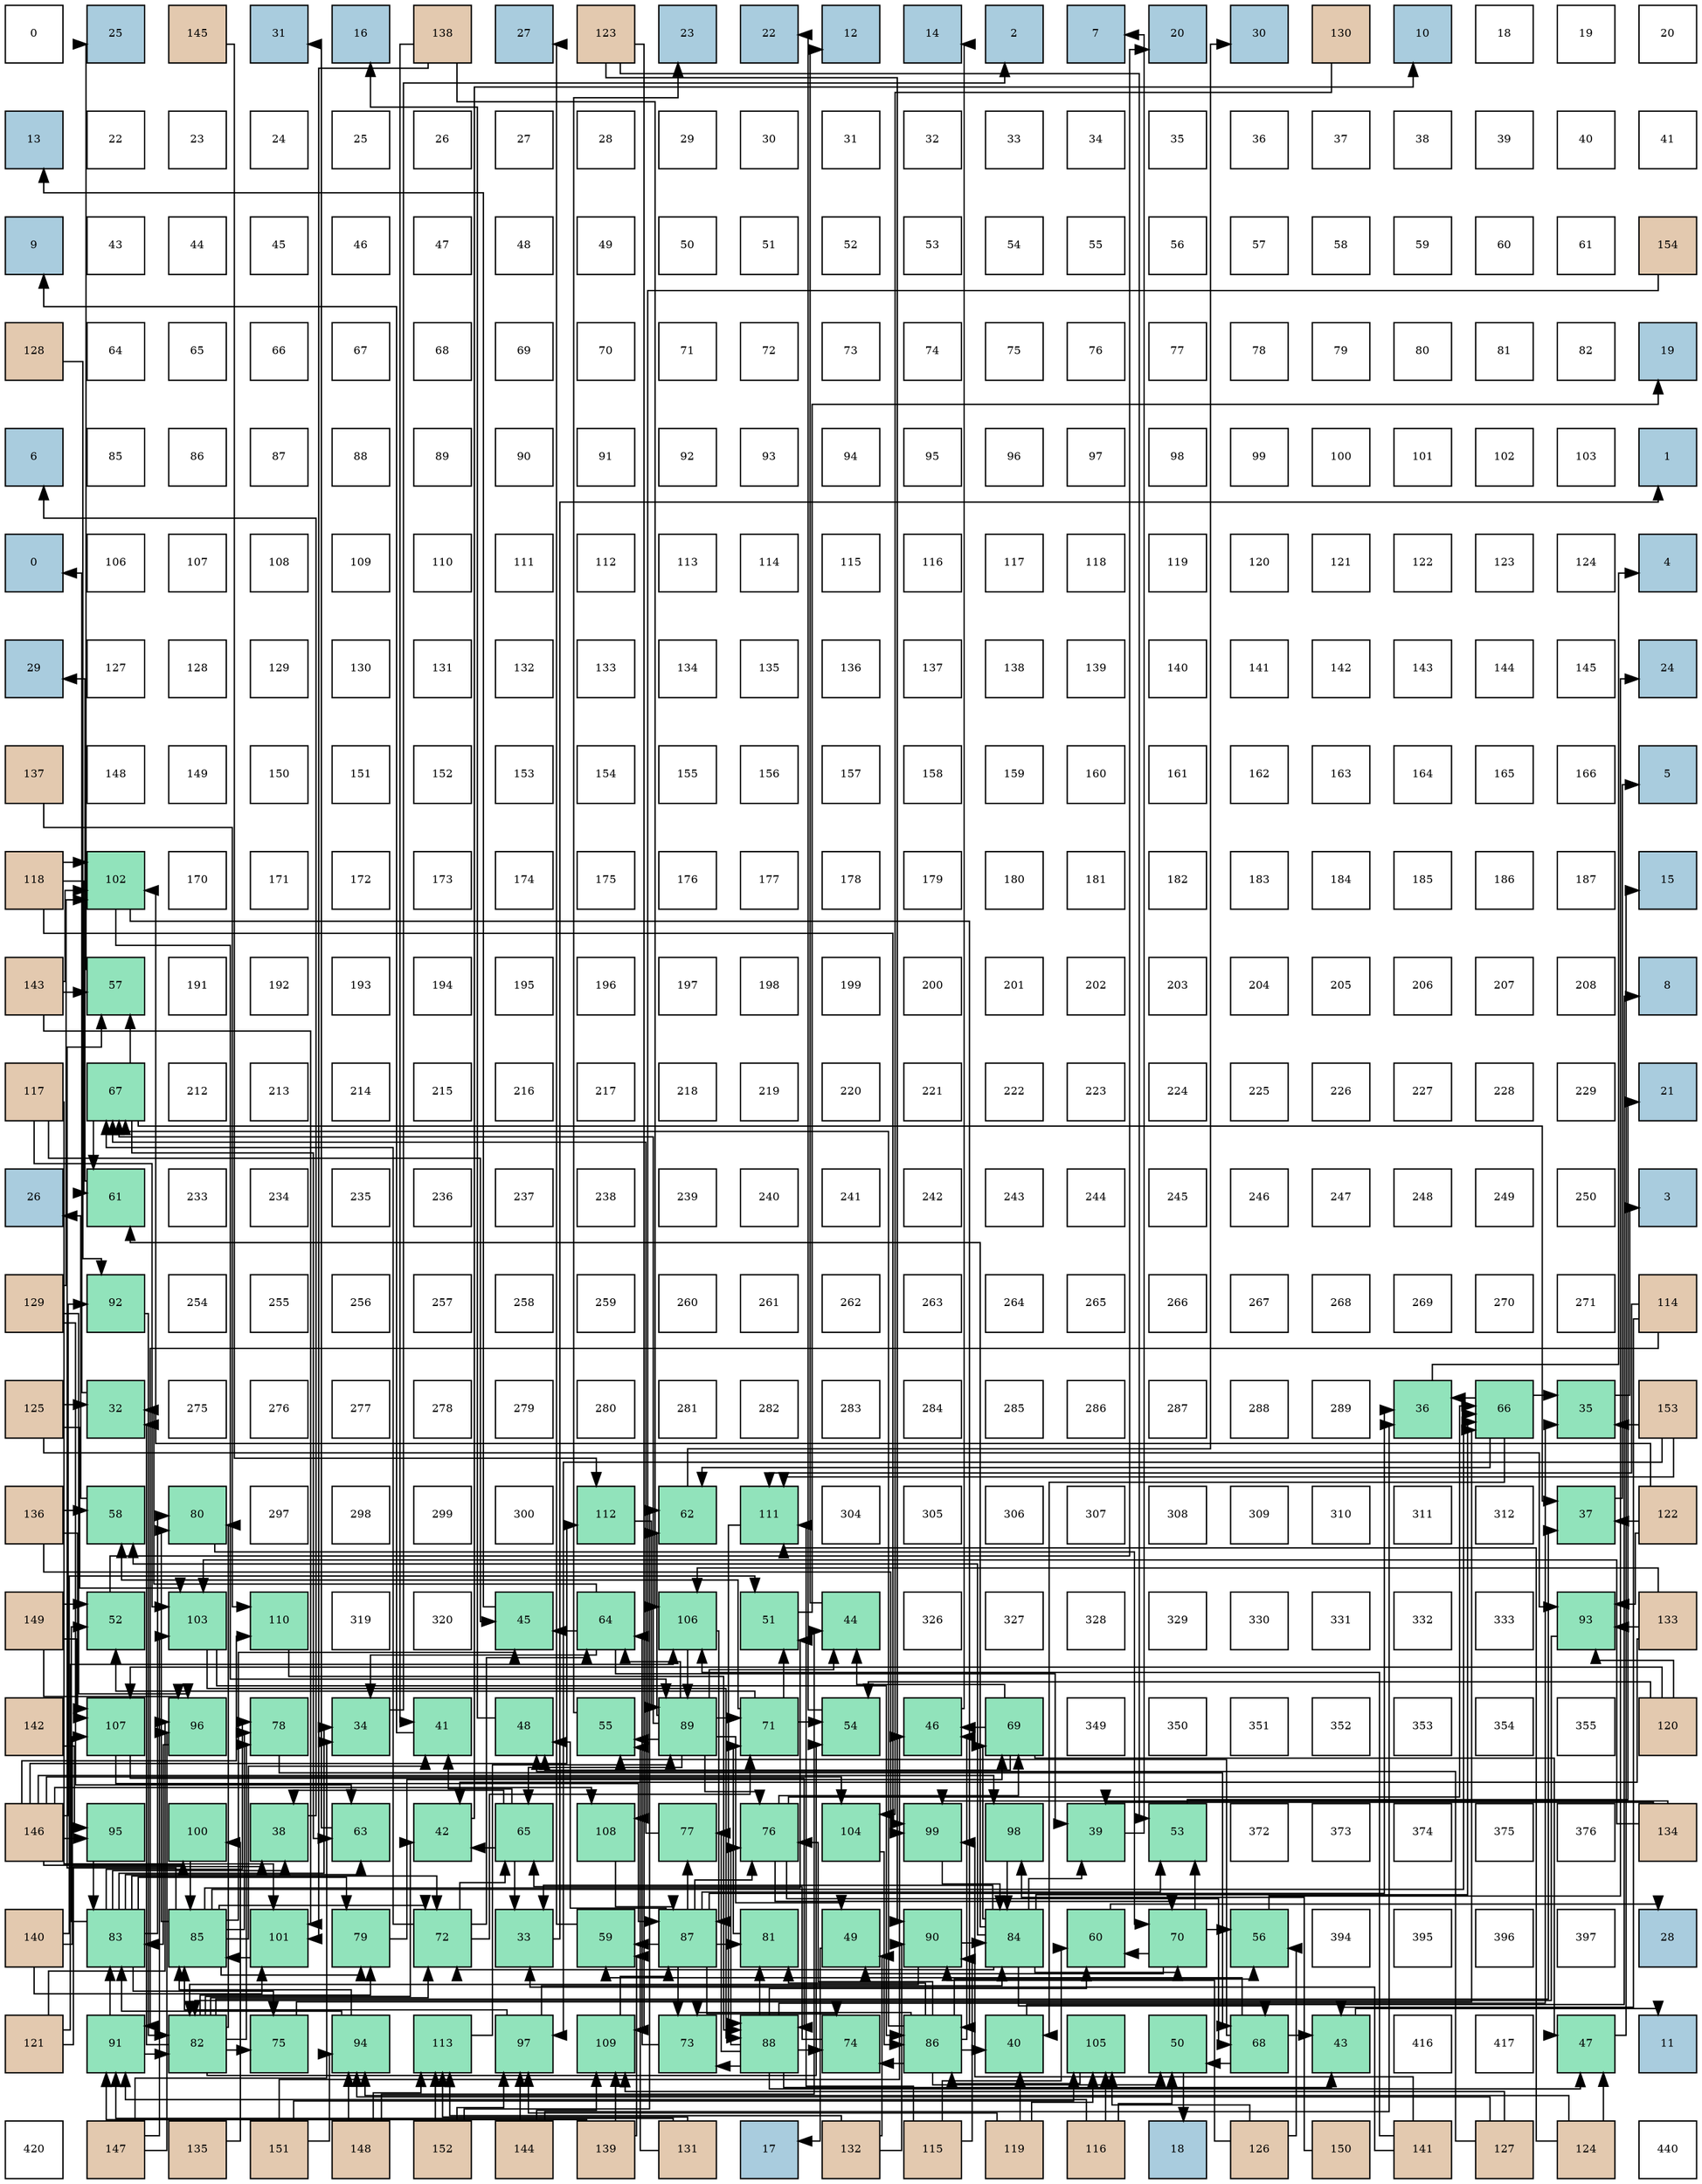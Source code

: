 digraph layout{
 rankdir=TB;
 splines=ortho;
 node [style=filled shape=square fixedsize=true width=0.6];
0[label="0", fontsize=8, fillcolor="#ffffff"];
1[label="25", fontsize=8, fillcolor="#a9ccde"];
2[label="145", fontsize=8, fillcolor="#e3c9af"];
3[label="31", fontsize=8, fillcolor="#a9ccde"];
4[label="16", fontsize=8, fillcolor="#a9ccde"];
5[label="138", fontsize=8, fillcolor="#e3c9af"];
6[label="27", fontsize=8, fillcolor="#a9ccde"];
7[label="123", fontsize=8, fillcolor="#e3c9af"];
8[label="23", fontsize=8, fillcolor="#a9ccde"];
9[label="22", fontsize=8, fillcolor="#a9ccde"];
10[label="12", fontsize=8, fillcolor="#a9ccde"];
11[label="14", fontsize=8, fillcolor="#a9ccde"];
12[label="2", fontsize=8, fillcolor="#a9ccde"];
13[label="7", fontsize=8, fillcolor="#a9ccde"];
14[label="20", fontsize=8, fillcolor="#a9ccde"];
15[label="30", fontsize=8, fillcolor="#a9ccde"];
16[label="130", fontsize=8, fillcolor="#e3c9af"];
17[label="10", fontsize=8, fillcolor="#a9ccde"];
18[label="18", fontsize=8, fillcolor="#ffffff"];
19[label="19", fontsize=8, fillcolor="#ffffff"];
20[label="20", fontsize=8, fillcolor="#ffffff"];
21[label="13", fontsize=8, fillcolor="#a9ccde"];
22[label="22", fontsize=8, fillcolor="#ffffff"];
23[label="23", fontsize=8, fillcolor="#ffffff"];
24[label="24", fontsize=8, fillcolor="#ffffff"];
25[label="25", fontsize=8, fillcolor="#ffffff"];
26[label="26", fontsize=8, fillcolor="#ffffff"];
27[label="27", fontsize=8, fillcolor="#ffffff"];
28[label="28", fontsize=8, fillcolor="#ffffff"];
29[label="29", fontsize=8, fillcolor="#ffffff"];
30[label="30", fontsize=8, fillcolor="#ffffff"];
31[label="31", fontsize=8, fillcolor="#ffffff"];
32[label="32", fontsize=8, fillcolor="#ffffff"];
33[label="33", fontsize=8, fillcolor="#ffffff"];
34[label="34", fontsize=8, fillcolor="#ffffff"];
35[label="35", fontsize=8, fillcolor="#ffffff"];
36[label="36", fontsize=8, fillcolor="#ffffff"];
37[label="37", fontsize=8, fillcolor="#ffffff"];
38[label="38", fontsize=8, fillcolor="#ffffff"];
39[label="39", fontsize=8, fillcolor="#ffffff"];
40[label="40", fontsize=8, fillcolor="#ffffff"];
41[label="41", fontsize=8, fillcolor="#ffffff"];
42[label="9", fontsize=8, fillcolor="#a9ccde"];
43[label="43", fontsize=8, fillcolor="#ffffff"];
44[label="44", fontsize=8, fillcolor="#ffffff"];
45[label="45", fontsize=8, fillcolor="#ffffff"];
46[label="46", fontsize=8, fillcolor="#ffffff"];
47[label="47", fontsize=8, fillcolor="#ffffff"];
48[label="48", fontsize=8, fillcolor="#ffffff"];
49[label="49", fontsize=8, fillcolor="#ffffff"];
50[label="50", fontsize=8, fillcolor="#ffffff"];
51[label="51", fontsize=8, fillcolor="#ffffff"];
52[label="52", fontsize=8, fillcolor="#ffffff"];
53[label="53", fontsize=8, fillcolor="#ffffff"];
54[label="54", fontsize=8, fillcolor="#ffffff"];
55[label="55", fontsize=8, fillcolor="#ffffff"];
56[label="56", fontsize=8, fillcolor="#ffffff"];
57[label="57", fontsize=8, fillcolor="#ffffff"];
58[label="58", fontsize=8, fillcolor="#ffffff"];
59[label="59", fontsize=8, fillcolor="#ffffff"];
60[label="60", fontsize=8, fillcolor="#ffffff"];
61[label="61", fontsize=8, fillcolor="#ffffff"];
62[label="154", fontsize=8, fillcolor="#e3c9af"];
63[label="128", fontsize=8, fillcolor="#e3c9af"];
64[label="64", fontsize=8, fillcolor="#ffffff"];
65[label="65", fontsize=8, fillcolor="#ffffff"];
66[label="66", fontsize=8, fillcolor="#ffffff"];
67[label="67", fontsize=8, fillcolor="#ffffff"];
68[label="68", fontsize=8, fillcolor="#ffffff"];
69[label="69", fontsize=8, fillcolor="#ffffff"];
70[label="70", fontsize=8, fillcolor="#ffffff"];
71[label="71", fontsize=8, fillcolor="#ffffff"];
72[label="72", fontsize=8, fillcolor="#ffffff"];
73[label="73", fontsize=8, fillcolor="#ffffff"];
74[label="74", fontsize=8, fillcolor="#ffffff"];
75[label="75", fontsize=8, fillcolor="#ffffff"];
76[label="76", fontsize=8, fillcolor="#ffffff"];
77[label="77", fontsize=8, fillcolor="#ffffff"];
78[label="78", fontsize=8, fillcolor="#ffffff"];
79[label="79", fontsize=8, fillcolor="#ffffff"];
80[label="80", fontsize=8, fillcolor="#ffffff"];
81[label="81", fontsize=8, fillcolor="#ffffff"];
82[label="82", fontsize=8, fillcolor="#ffffff"];
83[label="19", fontsize=8, fillcolor="#a9ccde"];
84[label="6", fontsize=8, fillcolor="#a9ccde"];
85[label="85", fontsize=8, fillcolor="#ffffff"];
86[label="86", fontsize=8, fillcolor="#ffffff"];
87[label="87", fontsize=8, fillcolor="#ffffff"];
88[label="88", fontsize=8, fillcolor="#ffffff"];
89[label="89", fontsize=8, fillcolor="#ffffff"];
90[label="90", fontsize=8, fillcolor="#ffffff"];
91[label="91", fontsize=8, fillcolor="#ffffff"];
92[label="92", fontsize=8, fillcolor="#ffffff"];
93[label="93", fontsize=8, fillcolor="#ffffff"];
94[label="94", fontsize=8, fillcolor="#ffffff"];
95[label="95", fontsize=8, fillcolor="#ffffff"];
96[label="96", fontsize=8, fillcolor="#ffffff"];
97[label="97", fontsize=8, fillcolor="#ffffff"];
98[label="98", fontsize=8, fillcolor="#ffffff"];
99[label="99", fontsize=8, fillcolor="#ffffff"];
100[label="100", fontsize=8, fillcolor="#ffffff"];
101[label="101", fontsize=8, fillcolor="#ffffff"];
102[label="102", fontsize=8, fillcolor="#ffffff"];
103[label="103", fontsize=8, fillcolor="#ffffff"];
104[label="1", fontsize=8, fillcolor="#a9ccde"];
105[label="0", fontsize=8, fillcolor="#a9ccde"];
106[label="106", fontsize=8, fillcolor="#ffffff"];
107[label="107", fontsize=8, fillcolor="#ffffff"];
108[label="108", fontsize=8, fillcolor="#ffffff"];
109[label="109", fontsize=8, fillcolor="#ffffff"];
110[label="110", fontsize=8, fillcolor="#ffffff"];
111[label="111", fontsize=8, fillcolor="#ffffff"];
112[label="112", fontsize=8, fillcolor="#ffffff"];
113[label="113", fontsize=8, fillcolor="#ffffff"];
114[label="114", fontsize=8, fillcolor="#ffffff"];
115[label="115", fontsize=8, fillcolor="#ffffff"];
116[label="116", fontsize=8, fillcolor="#ffffff"];
117[label="117", fontsize=8, fillcolor="#ffffff"];
118[label="118", fontsize=8, fillcolor="#ffffff"];
119[label="119", fontsize=8, fillcolor="#ffffff"];
120[label="120", fontsize=8, fillcolor="#ffffff"];
121[label="121", fontsize=8, fillcolor="#ffffff"];
122[label="122", fontsize=8, fillcolor="#ffffff"];
123[label="123", fontsize=8, fillcolor="#ffffff"];
124[label="124", fontsize=8, fillcolor="#ffffff"];
125[label="4", fontsize=8, fillcolor="#a9ccde"];
126[label="29", fontsize=8, fillcolor="#a9ccde"];
127[label="127", fontsize=8, fillcolor="#ffffff"];
128[label="128", fontsize=8, fillcolor="#ffffff"];
129[label="129", fontsize=8, fillcolor="#ffffff"];
130[label="130", fontsize=8, fillcolor="#ffffff"];
131[label="131", fontsize=8, fillcolor="#ffffff"];
132[label="132", fontsize=8, fillcolor="#ffffff"];
133[label="133", fontsize=8, fillcolor="#ffffff"];
134[label="134", fontsize=8, fillcolor="#ffffff"];
135[label="135", fontsize=8, fillcolor="#ffffff"];
136[label="136", fontsize=8, fillcolor="#ffffff"];
137[label="137", fontsize=8, fillcolor="#ffffff"];
138[label="138", fontsize=8, fillcolor="#ffffff"];
139[label="139", fontsize=8, fillcolor="#ffffff"];
140[label="140", fontsize=8, fillcolor="#ffffff"];
141[label="141", fontsize=8, fillcolor="#ffffff"];
142[label="142", fontsize=8, fillcolor="#ffffff"];
143[label="143", fontsize=8, fillcolor="#ffffff"];
144[label="144", fontsize=8, fillcolor="#ffffff"];
145[label="145", fontsize=8, fillcolor="#ffffff"];
146[label="24", fontsize=8, fillcolor="#a9ccde"];
147[label="137", fontsize=8, fillcolor="#e3c9af"];
148[label="148", fontsize=8, fillcolor="#ffffff"];
149[label="149", fontsize=8, fillcolor="#ffffff"];
150[label="150", fontsize=8, fillcolor="#ffffff"];
151[label="151", fontsize=8, fillcolor="#ffffff"];
152[label="152", fontsize=8, fillcolor="#ffffff"];
153[label="153", fontsize=8, fillcolor="#ffffff"];
154[label="154", fontsize=8, fillcolor="#ffffff"];
155[label="155", fontsize=8, fillcolor="#ffffff"];
156[label="156", fontsize=8, fillcolor="#ffffff"];
157[label="157", fontsize=8, fillcolor="#ffffff"];
158[label="158", fontsize=8, fillcolor="#ffffff"];
159[label="159", fontsize=8, fillcolor="#ffffff"];
160[label="160", fontsize=8, fillcolor="#ffffff"];
161[label="161", fontsize=8, fillcolor="#ffffff"];
162[label="162", fontsize=8, fillcolor="#ffffff"];
163[label="163", fontsize=8, fillcolor="#ffffff"];
164[label="164", fontsize=8, fillcolor="#ffffff"];
165[label="165", fontsize=8, fillcolor="#ffffff"];
166[label="166", fontsize=8, fillcolor="#ffffff"];
167[label="5", fontsize=8, fillcolor="#a9ccde"];
168[label="118", fontsize=8, fillcolor="#e3c9af"];
169[label="102", fontsize=8, fillcolor="#91e3bb"];
170[label="170", fontsize=8, fillcolor="#ffffff"];
171[label="171", fontsize=8, fillcolor="#ffffff"];
172[label="172", fontsize=8, fillcolor="#ffffff"];
173[label="173", fontsize=8, fillcolor="#ffffff"];
174[label="174", fontsize=8, fillcolor="#ffffff"];
175[label="175", fontsize=8, fillcolor="#ffffff"];
176[label="176", fontsize=8, fillcolor="#ffffff"];
177[label="177", fontsize=8, fillcolor="#ffffff"];
178[label="178", fontsize=8, fillcolor="#ffffff"];
179[label="179", fontsize=8, fillcolor="#ffffff"];
180[label="180", fontsize=8, fillcolor="#ffffff"];
181[label="181", fontsize=8, fillcolor="#ffffff"];
182[label="182", fontsize=8, fillcolor="#ffffff"];
183[label="183", fontsize=8, fillcolor="#ffffff"];
184[label="184", fontsize=8, fillcolor="#ffffff"];
185[label="185", fontsize=8, fillcolor="#ffffff"];
186[label="186", fontsize=8, fillcolor="#ffffff"];
187[label="187", fontsize=8, fillcolor="#ffffff"];
188[label="15", fontsize=8, fillcolor="#a9ccde"];
189[label="143", fontsize=8, fillcolor="#e3c9af"];
190[label="57", fontsize=8, fillcolor="#91e3bb"];
191[label="191", fontsize=8, fillcolor="#ffffff"];
192[label="192", fontsize=8, fillcolor="#ffffff"];
193[label="193", fontsize=8, fillcolor="#ffffff"];
194[label="194", fontsize=8, fillcolor="#ffffff"];
195[label="195", fontsize=8, fillcolor="#ffffff"];
196[label="196", fontsize=8, fillcolor="#ffffff"];
197[label="197", fontsize=8, fillcolor="#ffffff"];
198[label="198", fontsize=8, fillcolor="#ffffff"];
199[label="199", fontsize=8, fillcolor="#ffffff"];
200[label="200", fontsize=8, fillcolor="#ffffff"];
201[label="201", fontsize=8, fillcolor="#ffffff"];
202[label="202", fontsize=8, fillcolor="#ffffff"];
203[label="203", fontsize=8, fillcolor="#ffffff"];
204[label="204", fontsize=8, fillcolor="#ffffff"];
205[label="205", fontsize=8, fillcolor="#ffffff"];
206[label="206", fontsize=8, fillcolor="#ffffff"];
207[label="207", fontsize=8, fillcolor="#ffffff"];
208[label="208", fontsize=8, fillcolor="#ffffff"];
209[label="8", fontsize=8, fillcolor="#a9ccde"];
210[label="117", fontsize=8, fillcolor="#e3c9af"];
211[label="67", fontsize=8, fillcolor="#91e3bb"];
212[label="212", fontsize=8, fillcolor="#ffffff"];
213[label="213", fontsize=8, fillcolor="#ffffff"];
214[label="214", fontsize=8, fillcolor="#ffffff"];
215[label="215", fontsize=8, fillcolor="#ffffff"];
216[label="216", fontsize=8, fillcolor="#ffffff"];
217[label="217", fontsize=8, fillcolor="#ffffff"];
218[label="218", fontsize=8, fillcolor="#ffffff"];
219[label="219", fontsize=8, fillcolor="#ffffff"];
220[label="220", fontsize=8, fillcolor="#ffffff"];
221[label="221", fontsize=8, fillcolor="#ffffff"];
222[label="222", fontsize=8, fillcolor="#ffffff"];
223[label="223", fontsize=8, fillcolor="#ffffff"];
224[label="224", fontsize=8, fillcolor="#ffffff"];
225[label="225", fontsize=8, fillcolor="#ffffff"];
226[label="226", fontsize=8, fillcolor="#ffffff"];
227[label="227", fontsize=8, fillcolor="#ffffff"];
228[label="228", fontsize=8, fillcolor="#ffffff"];
229[label="229", fontsize=8, fillcolor="#ffffff"];
230[label="21", fontsize=8, fillcolor="#a9ccde"];
231[label="26", fontsize=8, fillcolor="#a9ccde"];
232[label="61", fontsize=8, fillcolor="#91e3bb"];
233[label="233", fontsize=8, fillcolor="#ffffff"];
234[label="234", fontsize=8, fillcolor="#ffffff"];
235[label="235", fontsize=8, fillcolor="#ffffff"];
236[label="236", fontsize=8, fillcolor="#ffffff"];
237[label="237", fontsize=8, fillcolor="#ffffff"];
238[label="238", fontsize=8, fillcolor="#ffffff"];
239[label="239", fontsize=8, fillcolor="#ffffff"];
240[label="240", fontsize=8, fillcolor="#ffffff"];
241[label="241", fontsize=8, fillcolor="#ffffff"];
242[label="242", fontsize=8, fillcolor="#ffffff"];
243[label="243", fontsize=8, fillcolor="#ffffff"];
244[label="244", fontsize=8, fillcolor="#ffffff"];
245[label="245", fontsize=8, fillcolor="#ffffff"];
246[label="246", fontsize=8, fillcolor="#ffffff"];
247[label="247", fontsize=8, fillcolor="#ffffff"];
248[label="248", fontsize=8, fillcolor="#ffffff"];
249[label="249", fontsize=8, fillcolor="#ffffff"];
250[label="250", fontsize=8, fillcolor="#ffffff"];
251[label="3", fontsize=8, fillcolor="#a9ccde"];
252[label="129", fontsize=8, fillcolor="#e3c9af"];
253[label="92", fontsize=8, fillcolor="#91e3bb"];
254[label="254", fontsize=8, fillcolor="#ffffff"];
255[label="255", fontsize=8, fillcolor="#ffffff"];
256[label="256", fontsize=8, fillcolor="#ffffff"];
257[label="257", fontsize=8, fillcolor="#ffffff"];
258[label="258", fontsize=8, fillcolor="#ffffff"];
259[label="259", fontsize=8, fillcolor="#ffffff"];
260[label="260", fontsize=8, fillcolor="#ffffff"];
261[label="261", fontsize=8, fillcolor="#ffffff"];
262[label="262", fontsize=8, fillcolor="#ffffff"];
263[label="263", fontsize=8, fillcolor="#ffffff"];
264[label="264", fontsize=8, fillcolor="#ffffff"];
265[label="265", fontsize=8, fillcolor="#ffffff"];
266[label="266", fontsize=8, fillcolor="#ffffff"];
267[label="267", fontsize=8, fillcolor="#ffffff"];
268[label="268", fontsize=8, fillcolor="#ffffff"];
269[label="269", fontsize=8, fillcolor="#ffffff"];
270[label="270", fontsize=8, fillcolor="#ffffff"];
271[label="271", fontsize=8, fillcolor="#ffffff"];
272[label="114", fontsize=8, fillcolor="#e3c9af"];
273[label="125", fontsize=8, fillcolor="#e3c9af"];
274[label="32", fontsize=8, fillcolor="#91e3bb"];
275[label="275", fontsize=8, fillcolor="#ffffff"];
276[label="276", fontsize=8, fillcolor="#ffffff"];
277[label="277", fontsize=8, fillcolor="#ffffff"];
278[label="278", fontsize=8, fillcolor="#ffffff"];
279[label="279", fontsize=8, fillcolor="#ffffff"];
280[label="280", fontsize=8, fillcolor="#ffffff"];
281[label="281", fontsize=8, fillcolor="#ffffff"];
282[label="282", fontsize=8, fillcolor="#ffffff"];
283[label="283", fontsize=8, fillcolor="#ffffff"];
284[label="284", fontsize=8, fillcolor="#ffffff"];
285[label="285", fontsize=8, fillcolor="#ffffff"];
286[label="286", fontsize=8, fillcolor="#ffffff"];
287[label="287", fontsize=8, fillcolor="#ffffff"];
288[label="288", fontsize=8, fillcolor="#ffffff"];
289[label="289", fontsize=8, fillcolor="#ffffff"];
290[label="36", fontsize=8, fillcolor="#91e3bb"];
291[label="66", fontsize=8, fillcolor="#91e3bb"];
292[label="35", fontsize=8, fillcolor="#91e3bb"];
293[label="153", fontsize=8, fillcolor="#e3c9af"];
294[label="136", fontsize=8, fillcolor="#e3c9af"];
295[label="58", fontsize=8, fillcolor="#91e3bb"];
296[label="80", fontsize=8, fillcolor="#91e3bb"];
297[label="297", fontsize=8, fillcolor="#ffffff"];
298[label="298", fontsize=8, fillcolor="#ffffff"];
299[label="299", fontsize=8, fillcolor="#ffffff"];
300[label="300", fontsize=8, fillcolor="#ffffff"];
301[label="112", fontsize=8, fillcolor="#91e3bb"];
302[label="62", fontsize=8, fillcolor="#91e3bb"];
303[label="111", fontsize=8, fillcolor="#91e3bb"];
304[label="304", fontsize=8, fillcolor="#ffffff"];
305[label="305", fontsize=8, fillcolor="#ffffff"];
306[label="306", fontsize=8, fillcolor="#ffffff"];
307[label="307", fontsize=8, fillcolor="#ffffff"];
308[label="308", fontsize=8, fillcolor="#ffffff"];
309[label="309", fontsize=8, fillcolor="#ffffff"];
310[label="310", fontsize=8, fillcolor="#ffffff"];
311[label="311", fontsize=8, fillcolor="#ffffff"];
312[label="312", fontsize=8, fillcolor="#ffffff"];
313[label="37", fontsize=8, fillcolor="#91e3bb"];
314[label="122", fontsize=8, fillcolor="#e3c9af"];
315[label="149", fontsize=8, fillcolor="#e3c9af"];
316[label="52", fontsize=8, fillcolor="#91e3bb"];
317[label="103", fontsize=8, fillcolor="#91e3bb"];
318[label="110", fontsize=8, fillcolor="#91e3bb"];
319[label="319", fontsize=8, fillcolor="#ffffff"];
320[label="320", fontsize=8, fillcolor="#ffffff"];
321[label="45", fontsize=8, fillcolor="#91e3bb"];
322[label="64", fontsize=8, fillcolor="#91e3bb"];
323[label="106", fontsize=8, fillcolor="#91e3bb"];
324[label="51", fontsize=8, fillcolor="#91e3bb"];
325[label="44", fontsize=8, fillcolor="#91e3bb"];
326[label="326", fontsize=8, fillcolor="#ffffff"];
327[label="327", fontsize=8, fillcolor="#ffffff"];
328[label="328", fontsize=8, fillcolor="#ffffff"];
329[label="329", fontsize=8, fillcolor="#ffffff"];
330[label="330", fontsize=8, fillcolor="#ffffff"];
331[label="331", fontsize=8, fillcolor="#ffffff"];
332[label="332", fontsize=8, fillcolor="#ffffff"];
333[label="333", fontsize=8, fillcolor="#ffffff"];
334[label="93", fontsize=8, fillcolor="#91e3bb"];
335[label="133", fontsize=8, fillcolor="#e3c9af"];
336[label="142", fontsize=8, fillcolor="#e3c9af"];
337[label="107", fontsize=8, fillcolor="#91e3bb"];
338[label="96", fontsize=8, fillcolor="#91e3bb"];
339[label="78", fontsize=8, fillcolor="#91e3bb"];
340[label="34", fontsize=8, fillcolor="#91e3bb"];
341[label="41", fontsize=8, fillcolor="#91e3bb"];
342[label="48", fontsize=8, fillcolor="#91e3bb"];
343[label="55", fontsize=8, fillcolor="#91e3bb"];
344[label="89", fontsize=8, fillcolor="#91e3bb"];
345[label="71", fontsize=8, fillcolor="#91e3bb"];
346[label="54", fontsize=8, fillcolor="#91e3bb"];
347[label="46", fontsize=8, fillcolor="#91e3bb"];
348[label="69", fontsize=8, fillcolor="#91e3bb"];
349[label="349", fontsize=8, fillcolor="#ffffff"];
350[label="350", fontsize=8, fillcolor="#ffffff"];
351[label="351", fontsize=8, fillcolor="#ffffff"];
352[label="352", fontsize=8, fillcolor="#ffffff"];
353[label="353", fontsize=8, fillcolor="#ffffff"];
354[label="354", fontsize=8, fillcolor="#ffffff"];
355[label="355", fontsize=8, fillcolor="#ffffff"];
356[label="120", fontsize=8, fillcolor="#e3c9af"];
357[label="146", fontsize=8, fillcolor="#e3c9af"];
358[label="95", fontsize=8, fillcolor="#91e3bb"];
359[label="100", fontsize=8, fillcolor="#91e3bb"];
360[label="38", fontsize=8, fillcolor="#91e3bb"];
361[label="63", fontsize=8, fillcolor="#91e3bb"];
362[label="42", fontsize=8, fillcolor="#91e3bb"];
363[label="65", fontsize=8, fillcolor="#91e3bb"];
364[label="108", fontsize=8, fillcolor="#91e3bb"];
365[label="77", fontsize=8, fillcolor="#91e3bb"];
366[label="76", fontsize=8, fillcolor="#91e3bb"];
367[label="104", fontsize=8, fillcolor="#91e3bb"];
368[label="99", fontsize=8, fillcolor="#91e3bb"];
369[label="98", fontsize=8, fillcolor="#91e3bb"];
370[label="39", fontsize=8, fillcolor="#91e3bb"];
371[label="53", fontsize=8, fillcolor="#91e3bb"];
372[label="372", fontsize=8, fillcolor="#ffffff"];
373[label="373", fontsize=8, fillcolor="#ffffff"];
374[label="374", fontsize=8, fillcolor="#ffffff"];
375[label="375", fontsize=8, fillcolor="#ffffff"];
376[label="376", fontsize=8, fillcolor="#ffffff"];
377[label="134", fontsize=8, fillcolor="#e3c9af"];
378[label="140", fontsize=8, fillcolor="#e3c9af"];
379[label="83", fontsize=8, fillcolor="#91e3bb"];
380[label="85", fontsize=8, fillcolor="#91e3bb"];
381[label="101", fontsize=8, fillcolor="#91e3bb"];
382[label="79", fontsize=8, fillcolor="#91e3bb"];
383[label="72", fontsize=8, fillcolor="#91e3bb"];
384[label="33", fontsize=8, fillcolor="#91e3bb"];
385[label="59", fontsize=8, fillcolor="#91e3bb"];
386[label="87", fontsize=8, fillcolor="#91e3bb"];
387[label="81", fontsize=8, fillcolor="#91e3bb"];
388[label="49", fontsize=8, fillcolor="#91e3bb"];
389[label="90", fontsize=8, fillcolor="#91e3bb"];
390[label="84", fontsize=8, fillcolor="#91e3bb"];
391[label="60", fontsize=8, fillcolor="#91e3bb"];
392[label="70", fontsize=8, fillcolor="#91e3bb"];
393[label="56", fontsize=8, fillcolor="#91e3bb"];
394[label="394", fontsize=8, fillcolor="#ffffff"];
395[label="395", fontsize=8, fillcolor="#ffffff"];
396[label="396", fontsize=8, fillcolor="#ffffff"];
397[label="397", fontsize=8, fillcolor="#ffffff"];
398[label="28", fontsize=8, fillcolor="#a9ccde"];
399[label="121", fontsize=8, fillcolor="#e3c9af"];
400[label="91", fontsize=8, fillcolor="#91e3bb"];
401[label="82", fontsize=8, fillcolor="#91e3bb"];
402[label="75", fontsize=8, fillcolor="#91e3bb"];
403[label="94", fontsize=8, fillcolor="#91e3bb"];
404[label="113", fontsize=8, fillcolor="#91e3bb"];
405[label="97", fontsize=8, fillcolor="#91e3bb"];
406[label="109", fontsize=8, fillcolor="#91e3bb"];
407[label="73", fontsize=8, fillcolor="#91e3bb"];
408[label="88", fontsize=8, fillcolor="#91e3bb"];
409[label="74", fontsize=8, fillcolor="#91e3bb"];
410[label="86", fontsize=8, fillcolor="#91e3bb"];
411[label="40", fontsize=8, fillcolor="#91e3bb"];
412[label="105", fontsize=8, fillcolor="#91e3bb"];
413[label="50", fontsize=8, fillcolor="#91e3bb"];
414[label="68", fontsize=8, fillcolor="#91e3bb"];
415[label="43", fontsize=8, fillcolor="#91e3bb"];
416[label="416", fontsize=8, fillcolor="#ffffff"];
417[label="417", fontsize=8, fillcolor="#ffffff"];
418[label="47", fontsize=8, fillcolor="#91e3bb"];
419[label="11", fontsize=8, fillcolor="#a9ccde"];
420[label="420", fontsize=8, fillcolor="#ffffff"];
421[label="147", fontsize=8, fillcolor="#e3c9af"];
422[label="135", fontsize=8, fillcolor="#e3c9af"];
423[label="151", fontsize=8, fillcolor="#e3c9af"];
424[label="148", fontsize=8, fillcolor="#e3c9af"];
425[label="152", fontsize=8, fillcolor="#e3c9af"];
426[label="144", fontsize=8, fillcolor="#e3c9af"];
427[label="139", fontsize=8, fillcolor="#e3c9af"];
428[label="131", fontsize=8, fillcolor="#e3c9af"];
429[label="17", fontsize=8, fillcolor="#a9ccde"];
430[label="132", fontsize=8, fillcolor="#e3c9af"];
431[label="115", fontsize=8, fillcolor="#e3c9af"];
432[label="119", fontsize=8, fillcolor="#e3c9af"];
433[label="116", fontsize=8, fillcolor="#e3c9af"];
434[label="18", fontsize=8, fillcolor="#a9ccde"];
435[label="126", fontsize=8, fillcolor="#e3c9af"];
436[label="150", fontsize=8, fillcolor="#e3c9af"];
437[label="141", fontsize=8, fillcolor="#e3c9af"];
438[label="127", fontsize=8, fillcolor="#e3c9af"];
439[label="124", fontsize=8, fillcolor="#e3c9af"];
440[label="440", fontsize=8, fillcolor="#ffffff"];
edge [constraint=false, style=vis];274 -> 105;
384 -> 104;
340 -> 12;
292 -> 251;
290 -> 125;
313 -> 167;
360 -> 84;
370 -> 13;
411 -> 209;
341 -> 42;
362 -> 17;
415 -> 419;
325 -> 10;
321 -> 21;
347 -> 11;
418 -> 188;
342 -> 4;
388 -> 429;
413 -> 434;
324 -> 83;
316 -> 14;
371 -> 230;
346 -> 9;
343 -> 8;
393 -> 146;
190 -> 1;
295 -> 231;
385 -> 6;
391 -> 398;
232 -> 126;
302 -> 15;
361 -> 3;
322 -> 274;
322 -> 340;
322 -> 370;
322 -> 321;
363 -> 384;
363 -> 360;
363 -> 341;
363 -> 362;
291 -> 292;
291 -> 290;
291 -> 411;
291 -> 302;
211 -> 313;
211 -> 190;
211 -> 232;
211 -> 361;
414 -> 415;
414 -> 413;
414 -> 343;
414 -> 385;
348 -> 325;
348 -> 347;
348 -> 418;
348 -> 342;
392 -> 388;
392 -> 371;
392 -> 393;
392 -> 391;
345 -> 324;
345 -> 316;
345 -> 346;
345 -> 295;
383 -> 322;
383 -> 363;
383 -> 211;
383 -> 345;
407 -> 322;
409 -> 363;
402 -> 291;
366 -> 291;
366 -> 414;
366 -> 348;
366 -> 392;
365 -> 211;
339 -> 414;
382 -> 348;
296 -> 392;
387 -> 345;
401 -> 274;
401 -> 313;
401 -> 362;
401 -> 346;
401 -> 383;
401 -> 402;
401 -> 339;
401 -> 382;
401 -> 296;
379 -> 340;
379 -> 360;
379 -> 316;
379 -> 361;
379 -> 383;
379 -> 402;
379 -> 339;
379 -> 382;
379 -> 296;
390 -> 384;
390 -> 370;
390 -> 295;
390 -> 232;
390 -> 291;
390 -> 414;
390 -> 348;
390 -> 392;
390 -> 383;
380 -> 341;
380 -> 321;
380 -> 324;
380 -> 190;
380 -> 291;
380 -> 383;
380 -> 339;
380 -> 382;
380 -> 296;
410 -> 411;
410 -> 347;
410 -> 413;
410 -> 393;
410 -> 211;
410 -> 407;
410 -> 409;
410 -> 366;
410 -> 387;
386 -> 290;
386 -> 342;
386 -> 371;
386 -> 385;
386 -> 407;
386 -> 409;
386 -> 366;
386 -> 365;
386 -> 387;
408 -> 292;
408 -> 415;
408 -> 418;
408 -> 391;
408 -> 407;
408 -> 409;
408 -> 366;
408 -> 365;
408 -> 387;
344 -> 325;
344 -> 388;
344 -> 343;
344 -> 302;
344 -> 322;
344 -> 363;
344 -> 211;
344 -> 345;
344 -> 366;
389 -> 401;
389 -> 390;
400 -> 401;
400 -> 379;
253 -> 401;
334 -> 401;
403 -> 379;
403 -> 380;
358 -> 379;
338 -> 379;
405 -> 390;
405 -> 380;
369 -> 390;
368 -> 390;
359 -> 380;
381 -> 380;
169 -> 410;
169 -> 344;
317 -> 410;
317 -> 408;
367 -> 410;
412 -> 410;
323 -> 386;
323 -> 344;
337 -> 386;
337 -> 408;
364 -> 386;
406 -> 386;
318 -> 408;
303 -> 408;
301 -> 344;
404 -> 344;
272 -> 415;
272 -> 400;
272 -> 303;
431 -> 391;
431 -> 389;
431 -> 303;
433 -> 413;
433 -> 400;
433 -> 412;
210 -> 321;
210 -> 381;
210 -> 317;
168 -> 232;
168 -> 368;
168 -> 169;
432 -> 411;
432 -> 405;
432 -> 412;
356 -> 346;
356 -> 334;
356 -> 337;
399 -> 360;
399 -> 338;
399 -> 323;
314 -> 313;
314 -> 334;
314 -> 169;
7 -> 371;
7 -> 389;
7 -> 406;
439 -> 418;
439 -> 403;
439 -> 303;
273 -> 274;
273 -> 334;
273 -> 317;
435 -> 393;
435 -> 389;
435 -> 412;
438 -> 342;
438 -> 403;
438 -> 406;
63 -> 253;
252 -> 361;
252 -> 338;
252 -> 169;
16 -> 367;
428 -> 343;
428 -> 400;
428 -> 404;
430 -> 388;
430 -> 389;
430 -> 404;
335 -> 362;
335 -> 334;
335 -> 323;
377 -> 370;
377 -> 368;
377 -> 317;
422 -> 359;
294 -> 295;
294 -> 368;
294 -> 337;
147 -> 318;
5 -> 341;
5 -> 381;
5 -> 323;
427 -> 385;
427 -> 400;
427 -> 406;
378 -> 324;
378 -> 381;
378 -> 337;
437 -> 384;
437 -> 368;
437 -> 323;
336 -> 358;
189 -> 190;
189 -> 381;
189 -> 169;
426 -> 290;
426 -> 405;
426 -> 406;
2 -> 301;
357 -> 253;
357 -> 358;
357 -> 369;
357 -> 359;
357 -> 367;
357 -> 364;
357 -> 318;
357 -> 301;
421 -> 340;
421 -> 338;
421 -> 317;
424 -> 325;
424 -> 403;
424 -> 404;
315 -> 316;
315 -> 338;
315 -> 337;
436 -> 369;
423 -> 347;
423 -> 403;
423 -> 412;
425 -> 302;
425 -> 405;
425 -> 404;
293 -> 292;
293 -> 405;
293 -> 303;
62 -> 364;
edge [constraint=true, style=invis];
0 -> 21 -> 42 -> 63 -> 84 -> 105 -> 126 -> 147 -> 168 -> 189 -> 210 -> 231 -> 252 -> 273 -> 294 -> 315 -> 336 -> 357 -> 378 -> 399 -> 420;
1 -> 22 -> 43 -> 64 -> 85 -> 106 -> 127 -> 148 -> 169 -> 190 -> 211 -> 232 -> 253 -> 274 -> 295 -> 316 -> 337 -> 358 -> 379 -> 400 -> 421;
2 -> 23 -> 44 -> 65 -> 86 -> 107 -> 128 -> 149 -> 170 -> 191 -> 212 -> 233 -> 254 -> 275 -> 296 -> 317 -> 338 -> 359 -> 380 -> 401 -> 422;
3 -> 24 -> 45 -> 66 -> 87 -> 108 -> 129 -> 150 -> 171 -> 192 -> 213 -> 234 -> 255 -> 276 -> 297 -> 318 -> 339 -> 360 -> 381 -> 402 -> 423;
4 -> 25 -> 46 -> 67 -> 88 -> 109 -> 130 -> 151 -> 172 -> 193 -> 214 -> 235 -> 256 -> 277 -> 298 -> 319 -> 340 -> 361 -> 382 -> 403 -> 424;
5 -> 26 -> 47 -> 68 -> 89 -> 110 -> 131 -> 152 -> 173 -> 194 -> 215 -> 236 -> 257 -> 278 -> 299 -> 320 -> 341 -> 362 -> 383 -> 404 -> 425;
6 -> 27 -> 48 -> 69 -> 90 -> 111 -> 132 -> 153 -> 174 -> 195 -> 216 -> 237 -> 258 -> 279 -> 300 -> 321 -> 342 -> 363 -> 384 -> 405 -> 426;
7 -> 28 -> 49 -> 70 -> 91 -> 112 -> 133 -> 154 -> 175 -> 196 -> 217 -> 238 -> 259 -> 280 -> 301 -> 322 -> 343 -> 364 -> 385 -> 406 -> 427;
8 -> 29 -> 50 -> 71 -> 92 -> 113 -> 134 -> 155 -> 176 -> 197 -> 218 -> 239 -> 260 -> 281 -> 302 -> 323 -> 344 -> 365 -> 386 -> 407 -> 428;
9 -> 30 -> 51 -> 72 -> 93 -> 114 -> 135 -> 156 -> 177 -> 198 -> 219 -> 240 -> 261 -> 282 -> 303 -> 324 -> 345 -> 366 -> 387 -> 408 -> 429;
10 -> 31 -> 52 -> 73 -> 94 -> 115 -> 136 -> 157 -> 178 -> 199 -> 220 -> 241 -> 262 -> 283 -> 304 -> 325 -> 346 -> 367 -> 388 -> 409 -> 430;
11 -> 32 -> 53 -> 74 -> 95 -> 116 -> 137 -> 158 -> 179 -> 200 -> 221 -> 242 -> 263 -> 284 -> 305 -> 326 -> 347 -> 368 -> 389 -> 410 -> 431;
12 -> 33 -> 54 -> 75 -> 96 -> 117 -> 138 -> 159 -> 180 -> 201 -> 222 -> 243 -> 264 -> 285 -> 306 -> 327 -> 348 -> 369 -> 390 -> 411 -> 432;
13 -> 34 -> 55 -> 76 -> 97 -> 118 -> 139 -> 160 -> 181 -> 202 -> 223 -> 244 -> 265 -> 286 -> 307 -> 328 -> 349 -> 370 -> 391 -> 412 -> 433;
14 -> 35 -> 56 -> 77 -> 98 -> 119 -> 140 -> 161 -> 182 -> 203 -> 224 -> 245 -> 266 -> 287 -> 308 -> 329 -> 350 -> 371 -> 392 -> 413 -> 434;
15 -> 36 -> 57 -> 78 -> 99 -> 120 -> 141 -> 162 -> 183 -> 204 -> 225 -> 246 -> 267 -> 288 -> 309 -> 330 -> 351 -> 372 -> 393 -> 414 -> 435;
16 -> 37 -> 58 -> 79 -> 100 -> 121 -> 142 -> 163 -> 184 -> 205 -> 226 -> 247 -> 268 -> 289 -> 310 -> 331 -> 352 -> 373 -> 394 -> 415 -> 436;
17 -> 38 -> 59 -> 80 -> 101 -> 122 -> 143 -> 164 -> 185 -> 206 -> 227 -> 248 -> 269 -> 290 -> 311 -> 332 -> 353 -> 374 -> 395 -> 416 -> 437;
18 -> 39 -> 60 -> 81 -> 102 -> 123 -> 144 -> 165 -> 186 -> 207 -> 228 -> 249 -> 270 -> 291 -> 312 -> 333 -> 354 -> 375 -> 396 -> 417 -> 438;
19 -> 40 -> 61 -> 82 -> 103 -> 124 -> 145 -> 166 -> 187 -> 208 -> 229 -> 250 -> 271 -> 292 -> 313 -> 334 -> 355 -> 376 -> 397 -> 418 -> 439;
20 -> 41 -> 62 -> 83 -> 104 -> 125 -> 146 -> 167 -> 188 -> 209 -> 230 -> 251 -> 272 -> 293 -> 314 -> 335 -> 356 -> 377 -> 398 -> 419 -> 440;
rank = same {0 -> 1 -> 2 -> 3 -> 4 -> 5 -> 6 -> 7 -> 8 -> 9 -> 10 -> 11 -> 12 -> 13 -> 14 -> 15 -> 16 -> 17 -> 18 -> 19 -> 20};
rank = same {21 -> 22 -> 23 -> 24 -> 25 -> 26 -> 27 -> 28 -> 29 -> 30 -> 31 -> 32 -> 33 -> 34 -> 35 -> 36 -> 37 -> 38 -> 39 -> 40 -> 41};
rank = same {42 -> 43 -> 44 -> 45 -> 46 -> 47 -> 48 -> 49 -> 50 -> 51 -> 52 -> 53 -> 54 -> 55 -> 56 -> 57 -> 58 -> 59 -> 60 -> 61 -> 62};
rank = same {63 -> 64 -> 65 -> 66 -> 67 -> 68 -> 69 -> 70 -> 71 -> 72 -> 73 -> 74 -> 75 -> 76 -> 77 -> 78 -> 79 -> 80 -> 81 -> 82 -> 83};
rank = same {84 -> 85 -> 86 -> 87 -> 88 -> 89 -> 90 -> 91 -> 92 -> 93 -> 94 -> 95 -> 96 -> 97 -> 98 -> 99 -> 100 -> 101 -> 102 -> 103 -> 104};
rank = same {105 -> 106 -> 107 -> 108 -> 109 -> 110 -> 111 -> 112 -> 113 -> 114 -> 115 -> 116 -> 117 -> 118 -> 119 -> 120 -> 121 -> 122 -> 123 -> 124 -> 125};
rank = same {126 -> 127 -> 128 -> 129 -> 130 -> 131 -> 132 -> 133 -> 134 -> 135 -> 136 -> 137 -> 138 -> 139 -> 140 -> 141 -> 142 -> 143 -> 144 -> 145 -> 146};
rank = same {147 -> 148 -> 149 -> 150 -> 151 -> 152 -> 153 -> 154 -> 155 -> 156 -> 157 -> 158 -> 159 -> 160 -> 161 -> 162 -> 163 -> 164 -> 165 -> 166 -> 167};
rank = same {168 -> 169 -> 170 -> 171 -> 172 -> 173 -> 174 -> 175 -> 176 -> 177 -> 178 -> 179 -> 180 -> 181 -> 182 -> 183 -> 184 -> 185 -> 186 -> 187 -> 188};
rank = same {189 -> 190 -> 191 -> 192 -> 193 -> 194 -> 195 -> 196 -> 197 -> 198 -> 199 -> 200 -> 201 -> 202 -> 203 -> 204 -> 205 -> 206 -> 207 -> 208 -> 209};
rank = same {210 -> 211 -> 212 -> 213 -> 214 -> 215 -> 216 -> 217 -> 218 -> 219 -> 220 -> 221 -> 222 -> 223 -> 224 -> 225 -> 226 -> 227 -> 228 -> 229 -> 230};
rank = same {231 -> 232 -> 233 -> 234 -> 235 -> 236 -> 237 -> 238 -> 239 -> 240 -> 241 -> 242 -> 243 -> 244 -> 245 -> 246 -> 247 -> 248 -> 249 -> 250 -> 251};
rank = same {252 -> 253 -> 254 -> 255 -> 256 -> 257 -> 258 -> 259 -> 260 -> 261 -> 262 -> 263 -> 264 -> 265 -> 266 -> 267 -> 268 -> 269 -> 270 -> 271 -> 272};
rank = same {273 -> 274 -> 275 -> 276 -> 277 -> 278 -> 279 -> 280 -> 281 -> 282 -> 283 -> 284 -> 285 -> 286 -> 287 -> 288 -> 289 -> 290 -> 291 -> 292 -> 293};
rank = same {294 -> 295 -> 296 -> 297 -> 298 -> 299 -> 300 -> 301 -> 302 -> 303 -> 304 -> 305 -> 306 -> 307 -> 308 -> 309 -> 310 -> 311 -> 312 -> 313 -> 314};
rank = same {315 -> 316 -> 317 -> 318 -> 319 -> 320 -> 321 -> 322 -> 323 -> 324 -> 325 -> 326 -> 327 -> 328 -> 329 -> 330 -> 331 -> 332 -> 333 -> 334 -> 335};
rank = same {336 -> 337 -> 338 -> 339 -> 340 -> 341 -> 342 -> 343 -> 344 -> 345 -> 346 -> 347 -> 348 -> 349 -> 350 -> 351 -> 352 -> 353 -> 354 -> 355 -> 356};
rank = same {357 -> 358 -> 359 -> 360 -> 361 -> 362 -> 363 -> 364 -> 365 -> 366 -> 367 -> 368 -> 369 -> 370 -> 371 -> 372 -> 373 -> 374 -> 375 -> 376 -> 377};
rank = same {378 -> 379 -> 380 -> 381 -> 382 -> 383 -> 384 -> 385 -> 386 -> 387 -> 388 -> 389 -> 390 -> 391 -> 392 -> 393 -> 394 -> 395 -> 396 -> 397 -> 398};
rank = same {399 -> 400 -> 401 -> 402 -> 403 -> 404 -> 405 -> 406 -> 407 -> 408 -> 409 -> 410 -> 411 -> 412 -> 413 -> 414 -> 415 -> 416 -> 417 -> 418 -> 419};
rank = same {420 -> 421 -> 422 -> 423 -> 424 -> 425 -> 426 -> 427 -> 428 -> 429 -> 430 -> 431 -> 432 -> 433 -> 434 -> 435 -> 436 -> 437 -> 438 -> 439 -> 440};
}